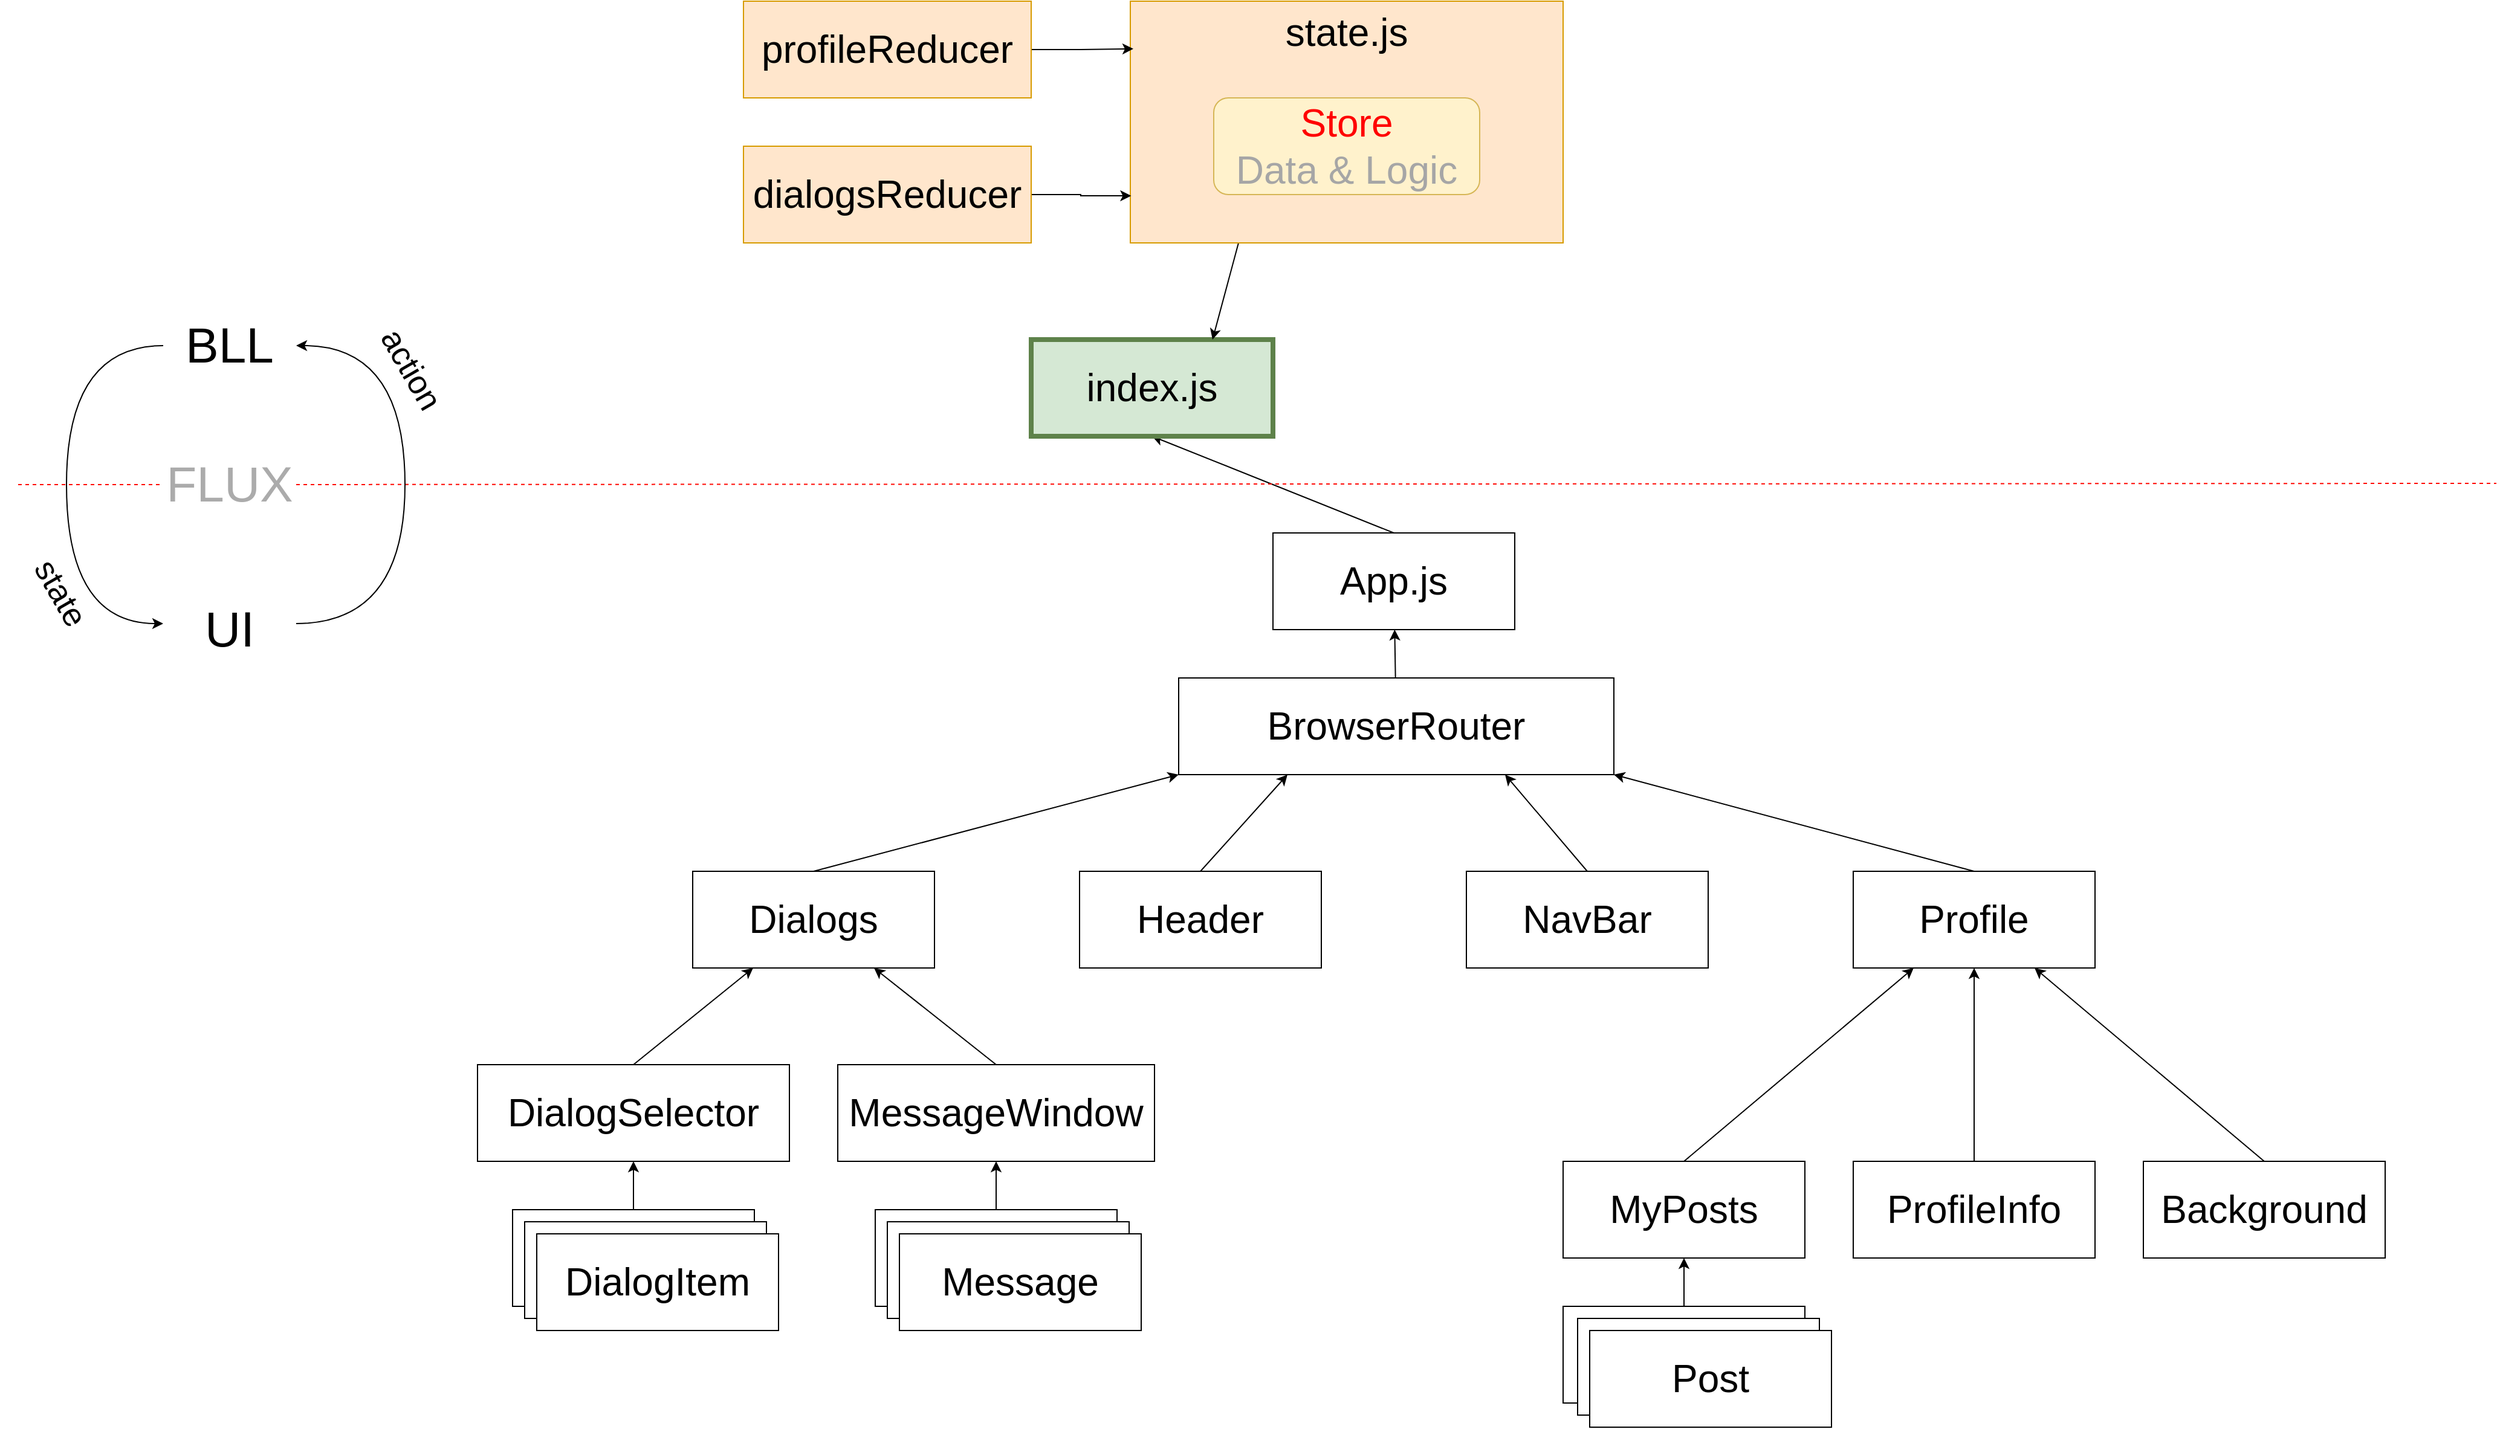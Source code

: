 <mxfile version="14.1.8" type="device"><diagram id="DNZvnqPG3eOGVA3kYHLN" name="Страница 1"><mxGraphModel dx="2844" dy="1644" grid="1" gridSize="10" guides="1" tooltips="1" connect="1" arrows="1" fold="1" page="1" pageScale="1" pageWidth="2336" pageHeight="1654" math="0" shadow="0"><root><mxCell id="0"/><mxCell id="1" parent="0"/><mxCell id="PFJvbq_5fxDKcfJKcIQS-34" style="edgeStyle=none;rounded=0;orthogonalLoop=1;jettySize=auto;html=1;exitX=0.5;exitY=1;exitDx=0;exitDy=0;entryX=0.5;entryY=0;entryDx=0;entryDy=0;fontSize=32;startArrow=classic;startFill=1;endArrow=none;endFill=0;" parent="1" source="PFJvbq_5fxDKcfJKcIQS-1" target="PFJvbq_5fxDKcfJKcIQS-3" edge="1"><mxGeometry relative="1" as="geometry"><mxPoint x="1438" y="440" as="sourcePoint"/></mxGeometry></mxCell><mxCell id="PFJvbq_5fxDKcfJKcIQS-1" value="index.js" style="rounded=0;whiteSpace=wrap;html=1;fontSize=32;fillColor=#d5e8d4;strokeColor=#5E824A;strokeWidth=4;" parent="1" vertex="1"><mxGeometry x="978" y="360" width="200" height="80" as="geometry"/></mxCell><mxCell id="PFJvbq_5fxDKcfJKcIQS-29" style="edgeStyle=none;rounded=0;orthogonalLoop=1;jettySize=auto;html=1;exitX=0.25;exitY=1;exitDx=0;exitDy=0;entryX=0.5;entryY=0;entryDx=0;entryDy=0;fontSize=32;endArrow=none;endFill=0;startArrow=classic;startFill=1;" parent="1" source="PFJvbq_5fxDKcfJKcIQS-2" target="PFJvbq_5fxDKcfJKcIQS-7" edge="1"><mxGeometry relative="1" as="geometry"/></mxCell><mxCell id="PFJvbq_5fxDKcfJKcIQS-30" style="edgeStyle=none;rounded=0;orthogonalLoop=1;jettySize=auto;html=1;exitX=0.75;exitY=1;exitDx=0;exitDy=0;entryX=0.5;entryY=0;entryDx=0;entryDy=0;fontSize=32;endArrow=none;endFill=0;startArrow=classic;startFill=1;" parent="1" source="PFJvbq_5fxDKcfJKcIQS-2" target="PFJvbq_5fxDKcfJKcIQS-4" edge="1"><mxGeometry relative="1" as="geometry"/></mxCell><mxCell id="PFJvbq_5fxDKcfJKcIQS-31" style="edgeStyle=none;rounded=0;orthogonalLoop=1;jettySize=auto;html=1;exitX=0;exitY=1;exitDx=0;exitDy=0;entryX=0.5;entryY=0;entryDx=0;entryDy=0;fontSize=32;endArrow=none;endFill=0;startArrow=classic;startFill=1;" parent="1" source="PFJvbq_5fxDKcfJKcIQS-2" target="PFJvbq_5fxDKcfJKcIQS-6" edge="1"><mxGeometry relative="1" as="geometry"/></mxCell><mxCell id="PFJvbq_5fxDKcfJKcIQS-32" style="edgeStyle=none;rounded=0;orthogonalLoop=1;jettySize=auto;html=1;exitX=1;exitY=1;exitDx=0;exitDy=0;entryX=0.5;entryY=0;entryDx=0;entryDy=0;fontSize=32;endArrow=none;endFill=0;startArrow=classic;startFill=1;" parent="1" source="PFJvbq_5fxDKcfJKcIQS-2" target="PFJvbq_5fxDKcfJKcIQS-5" edge="1"><mxGeometry relative="1" as="geometry"/></mxCell><mxCell id="PFJvbq_5fxDKcfJKcIQS-2" value="BrowserRouter" style="rounded=0;whiteSpace=wrap;html=1;fontSize=32;" parent="1" vertex="1"><mxGeometry x="1100" y="640" width="360" height="80" as="geometry"/></mxCell><mxCell id="PFJvbq_5fxDKcfJKcIQS-33" value="" style="edgeStyle=none;rounded=0;orthogonalLoop=1;jettySize=auto;html=1;fontSize=32;startArrow=classic;startFill=1;endArrow=none;endFill=0;" parent="1" source="PFJvbq_5fxDKcfJKcIQS-3" target="PFJvbq_5fxDKcfJKcIQS-2" edge="1"><mxGeometry relative="1" as="geometry"/></mxCell><mxCell id="PFJvbq_5fxDKcfJKcIQS-3" value="App.js" style="rounded=0;whiteSpace=wrap;html=1;fontSize=32;" parent="1" vertex="1"><mxGeometry x="1178" y="520" width="200" height="80" as="geometry"/></mxCell><mxCell id="PFJvbq_5fxDKcfJKcIQS-4" value="NavBar" style="rounded=0;whiteSpace=wrap;html=1;fontSize=32;" parent="1" vertex="1"><mxGeometry x="1338" y="800" width="200" height="80" as="geometry"/></mxCell><mxCell id="PFJvbq_5fxDKcfJKcIQS-26" style="edgeStyle=none;rounded=0;orthogonalLoop=1;jettySize=auto;html=1;exitX=0.25;exitY=1;exitDx=0;exitDy=0;entryX=0.5;entryY=0;entryDx=0;entryDy=0;fontSize=32;endArrow=none;endFill=0;startArrow=classic;startFill=1;" parent="1" source="PFJvbq_5fxDKcfJKcIQS-5" target="PFJvbq_5fxDKcfJKcIQS-12" edge="1"><mxGeometry relative="1" as="geometry"/></mxCell><mxCell id="PFJvbq_5fxDKcfJKcIQS-27" style="edgeStyle=none;rounded=0;orthogonalLoop=1;jettySize=auto;html=1;exitX=0.5;exitY=1;exitDx=0;exitDy=0;entryX=0.5;entryY=0;entryDx=0;entryDy=0;fontSize=32;endArrow=none;endFill=0;startArrow=classic;startFill=1;" parent="1" source="PFJvbq_5fxDKcfJKcIQS-5" target="PFJvbq_5fxDKcfJKcIQS-11" edge="1"><mxGeometry relative="1" as="geometry"/></mxCell><mxCell id="PFJvbq_5fxDKcfJKcIQS-28" style="edgeStyle=none;rounded=0;orthogonalLoop=1;jettySize=auto;html=1;exitX=0.75;exitY=1;exitDx=0;exitDy=0;entryX=0.5;entryY=0;entryDx=0;entryDy=0;fontSize=32;endArrow=none;endFill=0;startArrow=classic;startFill=1;" parent="1" source="PFJvbq_5fxDKcfJKcIQS-5" target="PFJvbq_5fxDKcfJKcIQS-10" edge="1"><mxGeometry relative="1" as="geometry"/></mxCell><mxCell id="PFJvbq_5fxDKcfJKcIQS-5" value="Profile" style="rounded=0;whiteSpace=wrap;html=1;fontSize=32;" parent="1" vertex="1"><mxGeometry x="1658" y="800" width="200" height="80" as="geometry"/></mxCell><mxCell id="PFJvbq_5fxDKcfJKcIQS-24" style="edgeStyle=none;rounded=0;orthogonalLoop=1;jettySize=auto;html=1;exitX=0.25;exitY=1;exitDx=0;exitDy=0;entryX=0.5;entryY=0;entryDx=0;entryDy=0;fontSize=32;endArrow=none;endFill=0;startArrow=classic;startFill=1;" parent="1" source="PFJvbq_5fxDKcfJKcIQS-6" target="PFJvbq_5fxDKcfJKcIQS-8" edge="1"><mxGeometry relative="1" as="geometry"/></mxCell><mxCell id="PFJvbq_5fxDKcfJKcIQS-25" style="edgeStyle=none;rounded=0;orthogonalLoop=1;jettySize=auto;html=1;exitX=0.75;exitY=1;exitDx=0;exitDy=0;entryX=0.5;entryY=0;entryDx=0;entryDy=0;fontSize=32;endArrow=none;endFill=0;startArrow=classic;startFill=1;" parent="1" source="PFJvbq_5fxDKcfJKcIQS-6" target="PFJvbq_5fxDKcfJKcIQS-9" edge="1"><mxGeometry relative="1" as="geometry"/></mxCell><mxCell id="PFJvbq_5fxDKcfJKcIQS-6" value="Dialogs" style="rounded=0;whiteSpace=wrap;html=1;fontSize=32;" parent="1" vertex="1"><mxGeometry x="698" y="800" width="200" height="80" as="geometry"/></mxCell><mxCell id="PFJvbq_5fxDKcfJKcIQS-7" value="Header" style="rounded=0;whiteSpace=wrap;html=1;fontSize=32;" parent="1" vertex="1"><mxGeometry x="1018" y="800" width="200" height="80" as="geometry"/></mxCell><mxCell id="X4Qv74dZr4d8bV_qIHdB-8" style="edgeStyle=none;rounded=0;orthogonalLoop=1;jettySize=auto;html=1;exitX=0.5;exitY=1;exitDx=0;exitDy=0;entryX=0.5;entryY=0;entryDx=0;entryDy=0;endArrow=none;endFill=0;startArrow=classic;startFill=1;" parent="1" source="PFJvbq_5fxDKcfJKcIQS-8" target="PFJvbq_5fxDKcfJKcIQS-21" edge="1"><mxGeometry relative="1" as="geometry"/></mxCell><mxCell id="PFJvbq_5fxDKcfJKcIQS-8" value="DialogSelector" style="rounded=0;whiteSpace=wrap;html=1;fontSize=32;" parent="1" vertex="1"><mxGeometry x="520" y="960" width="258" height="80" as="geometry"/></mxCell><mxCell id="X4Qv74dZr4d8bV_qIHdB-9" style="edgeStyle=none;rounded=0;orthogonalLoop=1;jettySize=auto;html=1;exitX=0.5;exitY=1;exitDx=0;exitDy=0;entryX=0.5;entryY=0;entryDx=0;entryDy=0;strokeColor=#000000;endArrow=none;endFill=0;startArrow=classic;startFill=1;" parent="1" source="PFJvbq_5fxDKcfJKcIQS-9" target="PFJvbq_5fxDKcfJKcIQS-23" edge="1"><mxGeometry relative="1" as="geometry"/></mxCell><mxCell id="PFJvbq_5fxDKcfJKcIQS-9" value="MessageWindow" style="rounded=0;whiteSpace=wrap;html=1;fontSize=32;" parent="1" vertex="1"><mxGeometry x="818" y="960" width="262" height="80" as="geometry"/></mxCell><mxCell id="PFJvbq_5fxDKcfJKcIQS-10" value="Background" style="rounded=0;whiteSpace=wrap;html=1;fontSize=32;" parent="1" vertex="1"><mxGeometry x="1898" y="1040" width="200" height="80" as="geometry"/></mxCell><mxCell id="PFJvbq_5fxDKcfJKcIQS-11" value="ProfileInfo" style="rounded=0;whiteSpace=wrap;html=1;fontSize=32;" parent="1" vertex="1"><mxGeometry x="1658" y="1040" width="200" height="80" as="geometry"/></mxCell><mxCell id="PFJvbq_5fxDKcfJKcIQS-19" style="edgeStyle=none;rounded=0;orthogonalLoop=1;jettySize=auto;html=1;exitX=0.5;exitY=1;exitDx=0;exitDy=0;entryX=0.5;entryY=0;entryDx=0;entryDy=0;fontSize=32;endArrow=none;endFill=0;startArrow=classic;startFill=1;" parent="1" source="PFJvbq_5fxDKcfJKcIQS-12" target="PFJvbq_5fxDKcfJKcIQS-13" edge="1"><mxGeometry relative="1" as="geometry"/></mxCell><mxCell id="PFJvbq_5fxDKcfJKcIQS-12" value="MyPosts" style="rounded=0;whiteSpace=wrap;html=1;fontSize=32;" parent="1" vertex="1"><mxGeometry x="1418" y="1040" width="200" height="80" as="geometry"/></mxCell><mxCell id="PFJvbq_5fxDKcfJKcIQS-13" value="MyPosts" style="rounded=0;whiteSpace=wrap;html=1;fontSize=32;" parent="1" vertex="1"><mxGeometry x="1418" y="1160" width="200" height="80" as="geometry"/></mxCell><mxCell id="PFJvbq_5fxDKcfJKcIQS-15" value="MyPosts" style="rounded=0;whiteSpace=wrap;html=1;fontSize=32;" parent="1" vertex="1"><mxGeometry x="1430" y="1170" width="200" height="80" as="geometry"/></mxCell><mxCell id="PFJvbq_5fxDKcfJKcIQS-16" value="Post" style="rounded=0;whiteSpace=wrap;html=1;fontSize=32;" parent="1" vertex="1"><mxGeometry x="1440" y="1180" width="200" height="80" as="geometry"/></mxCell><mxCell id="PFJvbq_5fxDKcfJKcIQS-21" value="DialogItem" style="rounded=0;whiteSpace=wrap;html=1;fontSize=32;" parent="1" vertex="1"><mxGeometry x="549" y="1080" width="200" height="80" as="geometry"/></mxCell><mxCell id="PFJvbq_5fxDKcfJKcIQS-23" value="Message" style="rounded=0;whiteSpace=wrap;html=1;fontSize=32;" parent="1" vertex="1"><mxGeometry x="849" y="1080" width="200" height="80" as="geometry"/></mxCell><mxCell id="X4Qv74dZr4d8bV_qIHdB-2" style="rounded=0;orthogonalLoop=1;jettySize=auto;html=1;exitX=0.25;exitY=1;exitDx=0;exitDy=0;entryX=0.75;entryY=0;entryDx=0;entryDy=0;" parent="1" source="X4Qv74dZr4d8bV_qIHdB-1" target="PFJvbq_5fxDKcfJKcIQS-1" edge="1"><mxGeometry relative="1" as="geometry"/></mxCell><mxCell id="X4Qv74dZr4d8bV_qIHdB-1" value="state.js" style="rounded=0;whiteSpace=wrap;html=1;fontSize=32;fillColor=#ffe6cc;strokeColor=#d79b00;verticalAlign=top;" parent="1" vertex="1"><mxGeometry x="1060" y="80" width="358" height="200" as="geometry"/></mxCell><mxCell id="X4Qv74dZr4d8bV_qIHdB-4" value="DialogItem" style="rounded=0;whiteSpace=wrap;html=1;fontSize=32;" parent="1" vertex="1"><mxGeometry x="559" y="1090" width="200" height="80" as="geometry"/></mxCell><mxCell id="X4Qv74dZr4d8bV_qIHdB-5" value="DialogItem" style="rounded=0;whiteSpace=wrap;html=1;fontSize=32;" parent="1" vertex="1"><mxGeometry x="569" y="1100" width="200" height="80" as="geometry"/></mxCell><mxCell id="X4Qv74dZr4d8bV_qIHdB-6" value="Message" style="rounded=0;whiteSpace=wrap;html=1;fontSize=32;" parent="1" vertex="1"><mxGeometry x="859" y="1090" width="200" height="80" as="geometry"/></mxCell><mxCell id="X4Qv74dZr4d8bV_qIHdB-7" value="Message" style="rounded=0;whiteSpace=wrap;html=1;fontSize=32;" parent="1" vertex="1"><mxGeometry x="869" y="1100" width="200" height="80" as="geometry"/></mxCell><mxCell id="ze1ivcqSK6tsxZ6FgIsR-2" value="" style="endArrow=none;dashed=1;html=1;strokeColor=#FF0800;" parent="1" source="ze1ivcqSK6tsxZ6FgIsR-10" edge="1"><mxGeometry width="50" height="50" relative="1" as="geometry"><mxPoint x="420" y="480" as="sourcePoint"/><mxPoint x="2190" y="479" as="targetPoint"/></mxGeometry></mxCell><mxCell id="ze1ivcqSK6tsxZ6FgIsR-9" style="edgeStyle=orthogonalEdgeStyle;curved=1;rounded=0;orthogonalLoop=1;jettySize=auto;html=1;exitX=0;exitY=0.5;exitDx=0;exitDy=0;entryX=0;entryY=0.5;entryDx=0;entryDy=0;" parent="1" source="ze1ivcqSK6tsxZ6FgIsR-3" edge="1"><mxGeometry relative="1" as="geometry"><Array as="points"><mxPoint x="180" y="365"/><mxPoint x="180" y="595"/></Array><mxPoint x="260" y="595" as="targetPoint"/></mxGeometry></mxCell><mxCell id="ze1ivcqSK6tsxZ6FgIsR-3" value="&lt;span style=&quot;font-size: 41px&quot;&gt;BLL&lt;/span&gt;" style="text;html=1;strokeColor=none;fillColor=none;align=center;verticalAlign=middle;whiteSpace=wrap;rounded=0;" parent="1" vertex="1"><mxGeometry x="260" y="340" width="110" height="50" as="geometry"/></mxCell><mxCell id="ze1ivcqSK6tsxZ6FgIsR-7" style="edgeStyle=orthogonalEdgeStyle;rounded=0;orthogonalLoop=1;jettySize=auto;html=1;exitX=1;exitY=0.5;exitDx=0;exitDy=0;entryX=1;entryY=0.5;entryDx=0;entryDy=0;curved=1;" parent="1" target="ze1ivcqSK6tsxZ6FgIsR-3" edge="1"><mxGeometry relative="1" as="geometry"><Array as="points"><mxPoint x="460" y="595"/><mxPoint x="460" y="365"/></Array><mxPoint x="370" y="595" as="sourcePoint"/></mxGeometry></mxCell><mxCell id="ze1ivcqSK6tsxZ6FgIsR-4" value="&lt;span style=&quot;font-size: 41px&quot;&gt;UI&lt;/span&gt;" style="text;html=1;strokeColor=none;fillColor=none;align=center;verticalAlign=middle;whiteSpace=wrap;rounded=0;" parent="1" vertex="1"><mxGeometry x="260" y="575" width="110" height="50" as="geometry"/></mxCell><mxCell id="ze1ivcqSK6tsxZ6FgIsR-10" value="&lt;span style=&quot;font-size: 41px&quot;&gt;&lt;font color=&quot;#ababab&quot;&gt;FLUX&lt;/font&gt;&lt;/span&gt;" style="text;html=1;strokeColor=none;fillColor=none;align=center;verticalAlign=middle;whiteSpace=wrap;rounded=0;" parent="1" vertex="1"><mxGeometry x="260" y="450" width="110" height="60" as="geometry"/></mxCell><mxCell id="ze1ivcqSK6tsxZ6FgIsR-12" value="" style="endArrow=none;dashed=1;html=1;strokeColor=#FF0800;" parent="1" target="ze1ivcqSK6tsxZ6FgIsR-10" edge="1"><mxGeometry width="50" height="50" relative="1" as="geometry"><mxPoint x="140" y="480" as="sourcePoint"/><mxPoint x="1910" y="479" as="targetPoint"/></mxGeometry></mxCell><mxCell id="ze1ivcqSK6tsxZ6FgIsR-13" value="&lt;font style=&quot;font-size: 27px&quot;&gt;action&lt;/font&gt;" style="text;html=1;strokeColor=none;fillColor=none;align=center;verticalAlign=middle;whiteSpace=wrap;rounded=0;rotation=60;" parent="1" vertex="1"><mxGeometry x="410" y="360" width="110" height="50" as="geometry"/></mxCell><mxCell id="ze1ivcqSK6tsxZ6FgIsR-14" value="&lt;font style=&quot;font-size: 27px&quot;&gt;state&lt;/font&gt;" style="text;html=1;strokeColor=none;fillColor=none;align=center;verticalAlign=middle;whiteSpace=wrap;rounded=0;rotation=60;" parent="1" vertex="1"><mxGeometry x="120" y="545" width="110" height="50" as="geometry"/></mxCell><mxCell id="Xmz7fb9agu9b8mq8hyeh-1" value="Store&lt;br&gt;&lt;font color=&quot;#a6a6a6&quot;&gt;Data &amp;amp; Logic&lt;/font&gt;" style="rounded=1;whiteSpace=wrap;html=1;fontSize=32;fillColor=#fff2cc;strokeColor=#d6b656;fontColor=#FF0000;" parent="1" vertex="1"><mxGeometry x="1129" y="160" width="220" height="80" as="geometry"/></mxCell><mxCell id="3R-sCvCWYT26JLwj__z5-5" value="" style="edgeStyle=orthogonalEdgeStyle;rounded=0;orthogonalLoop=1;jettySize=auto;html=1;entryX=0.007;entryY=0.197;entryDx=0;entryDy=0;entryPerimeter=0;" edge="1" parent="1" source="3R-sCvCWYT26JLwj__z5-3" target="X4Qv74dZr4d8bV_qIHdB-1"><mxGeometry relative="1" as="geometry"/></mxCell><mxCell id="3R-sCvCWYT26JLwj__z5-3" value="&lt;span style=&quot;&quot;&gt;profileReducer&lt;/span&gt;" style="rounded=0;whiteSpace=wrap;html=1;fontSize=32;fillColor=#ffe6cc;strokeColor=#d79b00;strokeWidth=1;" vertex="1" parent="1"><mxGeometry x="740" y="80" width="238" height="80" as="geometry"/></mxCell><mxCell id="3R-sCvCWYT26JLwj__z5-6" style="edgeStyle=orthogonalEdgeStyle;rounded=0;orthogonalLoop=1;jettySize=auto;html=1;exitX=1;exitY=0.5;exitDx=0;exitDy=0;entryX=0.002;entryY=0.805;entryDx=0;entryDy=0;entryPerimeter=0;" edge="1" parent="1" source="3R-sCvCWYT26JLwj__z5-4" target="X4Qv74dZr4d8bV_qIHdB-1"><mxGeometry relative="1" as="geometry"/></mxCell><mxCell id="3R-sCvCWYT26JLwj__z5-4" value="&lt;span style=&quot;&quot;&gt;dialogsReducer&lt;/span&gt;" style="rounded=0;whiteSpace=wrap;html=1;fontSize=32;fillColor=#ffe6cc;strokeColor=#d79b00;strokeWidth=1;" vertex="1" parent="1"><mxGeometry x="740" y="200" width="238" height="80" as="geometry"/></mxCell></root></mxGraphModel></diagram></mxfile>